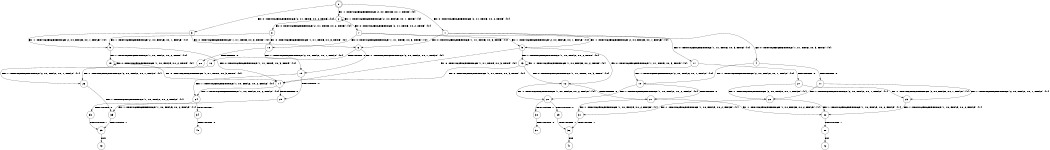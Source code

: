 digraph BCG {
size = "7, 10.5";
center = TRUE;
node [shape = circle];
0 [peripheries = 2];
0 -> 1 [label = "EX !0 !ATOMIC_EXCH_BRANCH (2, +1, TRUE, +0, 2, TRUE) !{0}"];
0 -> 2 [label = "EX !1 !ATOMIC_EXCH_BRANCH (2, +0, FALSE, +0, 1, TRUE) !{0}"];
0 -> 3 [label = "EX !0 !ATOMIC_EXCH_BRANCH (2, +1, TRUE, +0, 2, TRUE) !{0}"];
1 -> 4 [label = "EX !0 !ATOMIC_EXCH_BRANCH (1, +1, TRUE, +0, 3, TRUE) !{0}"];
1 -> 5 [label = "EX !1 !ATOMIC_EXCH_BRANCH (2, +0, FALSE, +0, 1, FALSE) !{0}"];
1 -> 6 [label = "EX !0 !ATOMIC_EXCH_BRANCH (1, +1, TRUE, +0, 3, TRUE) !{0}"];
2 -> 2 [label = "EX !1 !ATOMIC_EXCH_BRANCH (2, +0, FALSE, +0, 1, TRUE) !{0}"];
2 -> 7 [label = "EX !0 !ATOMIC_EXCH_BRANCH (2, +1, TRUE, +0, 2, TRUE) !{0}"];
2 -> 8 [label = "EX !0 !ATOMIC_EXCH_BRANCH (2, +1, TRUE, +0, 2, TRUE) !{0}"];
3 -> 9 [label = "EX !1 !ATOMIC_EXCH_BRANCH (2, +0, FALSE, +0, 1, FALSE) !{0}"];
3 -> 6 [label = "EX !0 !ATOMIC_EXCH_BRANCH (1, +1, TRUE, +0, 3, TRUE) !{0}"];
4 -> 10 [label = "EX !1 !ATOMIC_EXCH_BRANCH (2, +0, FALSE, +0, 1, FALSE) !{0}"];
4 -> 11 [label = "TERMINATE !0"];
5 -> 12 [label = "EX !0 !ATOMIC_EXCH_BRANCH (1, +1, TRUE, +0, 3, TRUE) !{0}"];
5 -> 13 [label = "EX !1 !ATOMIC_EXCH_BRANCH (1, +0, FALSE, +0, 2, TRUE) !{0}"];
5 -> 14 [label = "EX !0 !ATOMIC_EXCH_BRANCH (1, +1, TRUE, +0, 3, TRUE) !{0}"];
6 -> 15 [label = "EX !1 !ATOMIC_EXCH_BRANCH (2, +0, FALSE, +0, 1, FALSE) !{0}"];
6 -> 16 [label = "TERMINATE !0"];
7 -> 17 [label = "EX !0 !ATOMIC_EXCH_BRANCH (1, +1, TRUE, +0, 3, TRUE) !{0}"];
7 -> 5 [label = "EX !1 !ATOMIC_EXCH_BRANCH (2, +0, FALSE, +0, 1, FALSE) !{0}"];
7 -> 18 [label = "EX !0 !ATOMIC_EXCH_BRANCH (1, +1, TRUE, +0, 3, TRUE) !{0}"];
8 -> 9 [label = "EX !1 !ATOMIC_EXCH_BRANCH (2, +0, FALSE, +0, 1, FALSE) !{0}"];
8 -> 18 [label = "EX !0 !ATOMIC_EXCH_BRANCH (1, +1, TRUE, +0, 3, TRUE) !{0}"];
9 -> 19 [label = "EX !1 !ATOMIC_EXCH_BRANCH (1, +0, FALSE, +0, 2, TRUE) !{0}"];
9 -> 14 [label = "EX !0 !ATOMIC_EXCH_BRANCH (1, +1, TRUE, +0, 3, TRUE) !{0}"];
10 -> 20 [label = "EX !1 !ATOMIC_EXCH_BRANCH (1, +0, FALSE, +0, 2, FALSE) !{0}"];
10 -> 21 [label = "TERMINATE !0"];
11 -> 22 [label = "EX !1 !ATOMIC_EXCH_BRANCH (2, +0, FALSE, +0, 1, FALSE) !{1}"];
11 -> 23 [label = "EX !1 !ATOMIC_EXCH_BRANCH (2, +0, FALSE, +0, 1, FALSE) !{1}"];
12 -> 20 [label = "EX !1 !ATOMIC_EXCH_BRANCH (1, +0, FALSE, +0, 2, FALSE) !{0}"];
12 -> 21 [label = "TERMINATE !0"];
13 -> 12 [label = "EX !0 !ATOMIC_EXCH_BRANCH (1, +1, TRUE, +0, 3, TRUE) !{0}"];
13 -> 13 [label = "EX !1 !ATOMIC_EXCH_BRANCH (1, +0, FALSE, +0, 2, TRUE) !{0}"];
13 -> 14 [label = "EX !0 !ATOMIC_EXCH_BRANCH (1, +1, TRUE, +0, 3, TRUE) !{0}"];
14 -> 24 [label = "EX !1 !ATOMIC_EXCH_BRANCH (1, +0, FALSE, +0, 2, FALSE) !{0}"];
14 -> 25 [label = "TERMINATE !0"];
15 -> 24 [label = "EX !1 !ATOMIC_EXCH_BRANCH (1, +0, FALSE, +0, 2, FALSE) !{0}"];
15 -> 25 [label = "TERMINATE !0"];
16 -> 26 [label = "EX !1 !ATOMIC_EXCH_BRANCH (2, +0, FALSE, +0, 1, FALSE) !{1}"];
17 -> 10 [label = "EX !1 !ATOMIC_EXCH_BRANCH (2, +0, FALSE, +0, 1, FALSE) !{0}"];
17 -> 27 [label = "TERMINATE !0"];
18 -> 15 [label = "EX !1 !ATOMIC_EXCH_BRANCH (2, +0, FALSE, +0, 1, FALSE) !{0}"];
18 -> 28 [label = "TERMINATE !0"];
19 -> 19 [label = "EX !1 !ATOMIC_EXCH_BRANCH (1, +0, FALSE, +0, 2, TRUE) !{0}"];
19 -> 14 [label = "EX !0 !ATOMIC_EXCH_BRANCH (1, +1, TRUE, +0, 3, TRUE) !{0}"];
20 -> 29 [label = "TERMINATE !0"];
20 -> 30 [label = "TERMINATE !1"];
21 -> 31 [label = "EX !1 !ATOMIC_EXCH_BRANCH (1, +0, FALSE, +0, 2, FALSE) !{1}"];
21 -> 32 [label = "EX !1 !ATOMIC_EXCH_BRANCH (1, +0, FALSE, +0, 2, FALSE) !{1}"];
22 -> 31 [label = "EX !1 !ATOMIC_EXCH_BRANCH (1, +0, FALSE, +0, 2, FALSE) !{1}"];
22 -> 32 [label = "EX !1 !ATOMIC_EXCH_BRANCH (1, +0, FALSE, +0, 2, FALSE) !{1}"];
23 -> 32 [label = "EX !1 !ATOMIC_EXCH_BRANCH (1, +0, FALSE, +0, 2, FALSE) !{1}"];
24 -> 33 [label = "TERMINATE !0"];
24 -> 34 [label = "TERMINATE !1"];
25 -> 35 [label = "EX !1 !ATOMIC_EXCH_BRANCH (1, +0, FALSE, +0, 2, FALSE) !{1}"];
26 -> 35 [label = "EX !1 !ATOMIC_EXCH_BRANCH (1, +0, FALSE, +0, 2, FALSE) !{1}"];
27 -> 22 [label = "EX !1 !ATOMIC_EXCH_BRANCH (2, +0, FALSE, +0, 1, FALSE) !{1}"];
27 -> 23 [label = "EX !1 !ATOMIC_EXCH_BRANCH (2, +0, FALSE, +0, 1, FALSE) !{1}"];
28 -> 26 [label = "EX !1 !ATOMIC_EXCH_BRANCH (2, +0, FALSE, +0, 1, FALSE) !{1}"];
29 -> 36 [label = "TERMINATE !1"];
30 -> 37 [label = "TERMINATE !0"];
31 -> 36 [label = "TERMINATE !1"];
32 -> 38 [label = "TERMINATE !1"];
33 -> 39 [label = "TERMINATE !1"];
34 -> 40 [label = "TERMINATE !0"];
35 -> 39 [label = "TERMINATE !1"];
36 -> 41 [label = "exit"];
38 -> 42 [label = "exit"];
39 -> 43 [label = "exit"];
}
